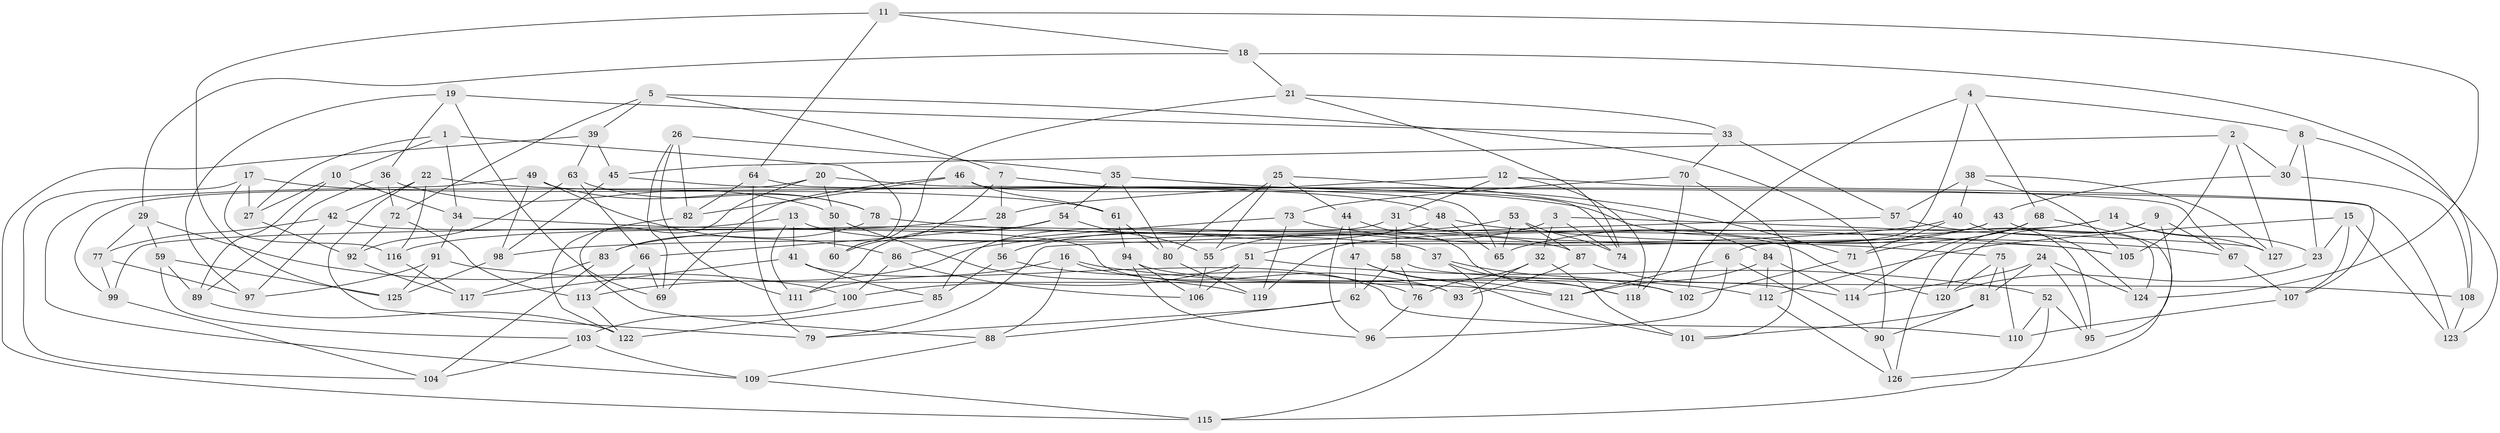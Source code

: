 // Generated by graph-tools (version 1.1) at 2025/11/02/27/25 16:11:44]
// undirected, 127 vertices, 254 edges
graph export_dot {
graph [start="1"]
  node [color=gray90,style=filled];
  1;
  2;
  3;
  4;
  5;
  6;
  7;
  8;
  9;
  10;
  11;
  12;
  13;
  14;
  15;
  16;
  17;
  18;
  19;
  20;
  21;
  22;
  23;
  24;
  25;
  26;
  27;
  28;
  29;
  30;
  31;
  32;
  33;
  34;
  35;
  36;
  37;
  38;
  39;
  40;
  41;
  42;
  43;
  44;
  45;
  46;
  47;
  48;
  49;
  50;
  51;
  52;
  53;
  54;
  55;
  56;
  57;
  58;
  59;
  60;
  61;
  62;
  63;
  64;
  65;
  66;
  67;
  68;
  69;
  70;
  71;
  72;
  73;
  74;
  75;
  76;
  77;
  78;
  79;
  80;
  81;
  82;
  83;
  84;
  85;
  86;
  87;
  88;
  89;
  90;
  91;
  92;
  93;
  94;
  95;
  96;
  97;
  98;
  99;
  100;
  101;
  102;
  103;
  104;
  105;
  106;
  107;
  108;
  109;
  110;
  111;
  112;
  113;
  114;
  115;
  116;
  117;
  118;
  119;
  120;
  121;
  122;
  123;
  124;
  125;
  126;
  127;
  1 -- 60;
  1 -- 27;
  1 -- 10;
  1 -- 34;
  2 -- 105;
  2 -- 127;
  2 -- 45;
  2 -- 30;
  3 -- 127;
  3 -- 74;
  3 -- 32;
  3 -- 55;
  4 -- 102;
  4 -- 68;
  4 -- 8;
  4 -- 6;
  5 -- 7;
  5 -- 39;
  5 -- 90;
  5 -- 72;
  6 -- 121;
  6 -- 96;
  6 -- 90;
  7 -- 65;
  7 -- 60;
  7 -- 28;
  8 -- 23;
  8 -- 30;
  8 -- 123;
  9 -- 95;
  9 -- 67;
  9 -- 126;
  9 -- 120;
  10 -- 34;
  10 -- 89;
  10 -- 27;
  11 -- 124;
  11 -- 18;
  11 -- 64;
  11 -- 125;
  12 -- 31;
  12 -- 28;
  12 -- 107;
  12 -- 118;
  13 -- 99;
  13 -- 87;
  13 -- 41;
  13 -- 111;
  14 -- 127;
  14 -- 113;
  14 -- 119;
  14 -- 23;
  15 -- 23;
  15 -- 123;
  15 -- 112;
  15 -- 107;
  16 -- 112;
  16 -- 111;
  16 -- 93;
  16 -- 88;
  17 -- 116;
  17 -- 27;
  17 -- 104;
  17 -- 61;
  18 -- 108;
  18 -- 29;
  18 -- 21;
  19 -- 33;
  19 -- 36;
  19 -- 69;
  19 -- 97;
  20 -- 88;
  20 -- 50;
  20 -- 99;
  20 -- 123;
  21 -- 33;
  21 -- 60;
  21 -- 74;
  22 -- 120;
  22 -- 42;
  22 -- 79;
  22 -- 116;
  23 -- 120;
  24 -- 81;
  24 -- 124;
  24 -- 114;
  24 -- 95;
  25 -- 80;
  25 -- 84;
  25 -- 55;
  25 -- 44;
  26 -- 69;
  26 -- 82;
  26 -- 35;
  26 -- 111;
  27 -- 92;
  28 -- 116;
  28 -- 56;
  29 -- 59;
  29 -- 100;
  29 -- 77;
  30 -- 108;
  30 -- 43;
  31 -- 58;
  31 -- 85;
  31 -- 105;
  32 -- 93;
  32 -- 101;
  32 -- 76;
  33 -- 70;
  33 -- 57;
  34 -- 37;
  34 -- 91;
  35 -- 71;
  35 -- 80;
  35 -- 54;
  36 -- 50;
  36 -- 89;
  36 -- 72;
  37 -- 118;
  37 -- 115;
  37 -- 102;
  38 -- 105;
  38 -- 127;
  38 -- 40;
  38 -- 57;
  39 -- 115;
  39 -- 63;
  39 -- 45;
  40 -- 71;
  40 -- 124;
  40 -- 98;
  41 -- 110;
  41 -- 117;
  41 -- 85;
  42 -- 77;
  42 -- 93;
  42 -- 97;
  43 -- 51;
  43 -- 124;
  43 -- 65;
  44 -- 96;
  44 -- 118;
  44 -- 47;
  45 -- 48;
  45 -- 98;
  46 -- 69;
  46 -- 74;
  46 -- 82;
  46 -- 61;
  47 -- 121;
  47 -- 62;
  47 -- 101;
  48 -- 67;
  48 -- 65;
  48 -- 56;
  49 -- 78;
  49 -- 98;
  49 -- 86;
  49 -- 109;
  50 -- 60;
  50 -- 119;
  51 -- 106;
  51 -- 52;
  51 -- 100;
  52 -- 115;
  52 -- 95;
  52 -- 110;
  53 -- 87;
  53 -- 65;
  53 -- 83;
  53 -- 74;
  54 -- 111;
  54 -- 66;
  54 -- 55;
  55 -- 106;
  56 -- 76;
  56 -- 85;
  57 -- 95;
  57 -- 79;
  58 -- 76;
  58 -- 62;
  58 -- 108;
  59 -- 125;
  59 -- 89;
  59 -- 103;
  61 -- 80;
  61 -- 94;
  62 -- 79;
  62 -- 88;
  63 -- 92;
  63 -- 78;
  63 -- 66;
  64 -- 79;
  64 -- 82;
  64 -- 67;
  66 -- 69;
  66 -- 113;
  67 -- 107;
  68 -- 126;
  68 -- 71;
  68 -- 114;
  70 -- 118;
  70 -- 73;
  70 -- 101;
  71 -- 102;
  72 -- 92;
  72 -- 113;
  73 -- 119;
  73 -- 86;
  73 -- 75;
  75 -- 120;
  75 -- 110;
  75 -- 81;
  76 -- 96;
  77 -- 97;
  77 -- 99;
  78 -- 105;
  78 -- 83;
  80 -- 119;
  81 -- 101;
  81 -- 90;
  82 -- 122;
  83 -- 104;
  83 -- 117;
  84 -- 121;
  84 -- 114;
  84 -- 112;
  85 -- 122;
  86 -- 100;
  86 -- 106;
  87 -- 114;
  87 -- 93;
  88 -- 109;
  89 -- 122;
  90 -- 126;
  91 -- 97;
  91 -- 121;
  91 -- 125;
  92 -- 117;
  94 -- 106;
  94 -- 96;
  94 -- 102;
  98 -- 125;
  99 -- 104;
  100 -- 103;
  103 -- 104;
  103 -- 109;
  107 -- 110;
  108 -- 123;
  109 -- 115;
  112 -- 126;
  113 -- 122;
  116 -- 117;
}
